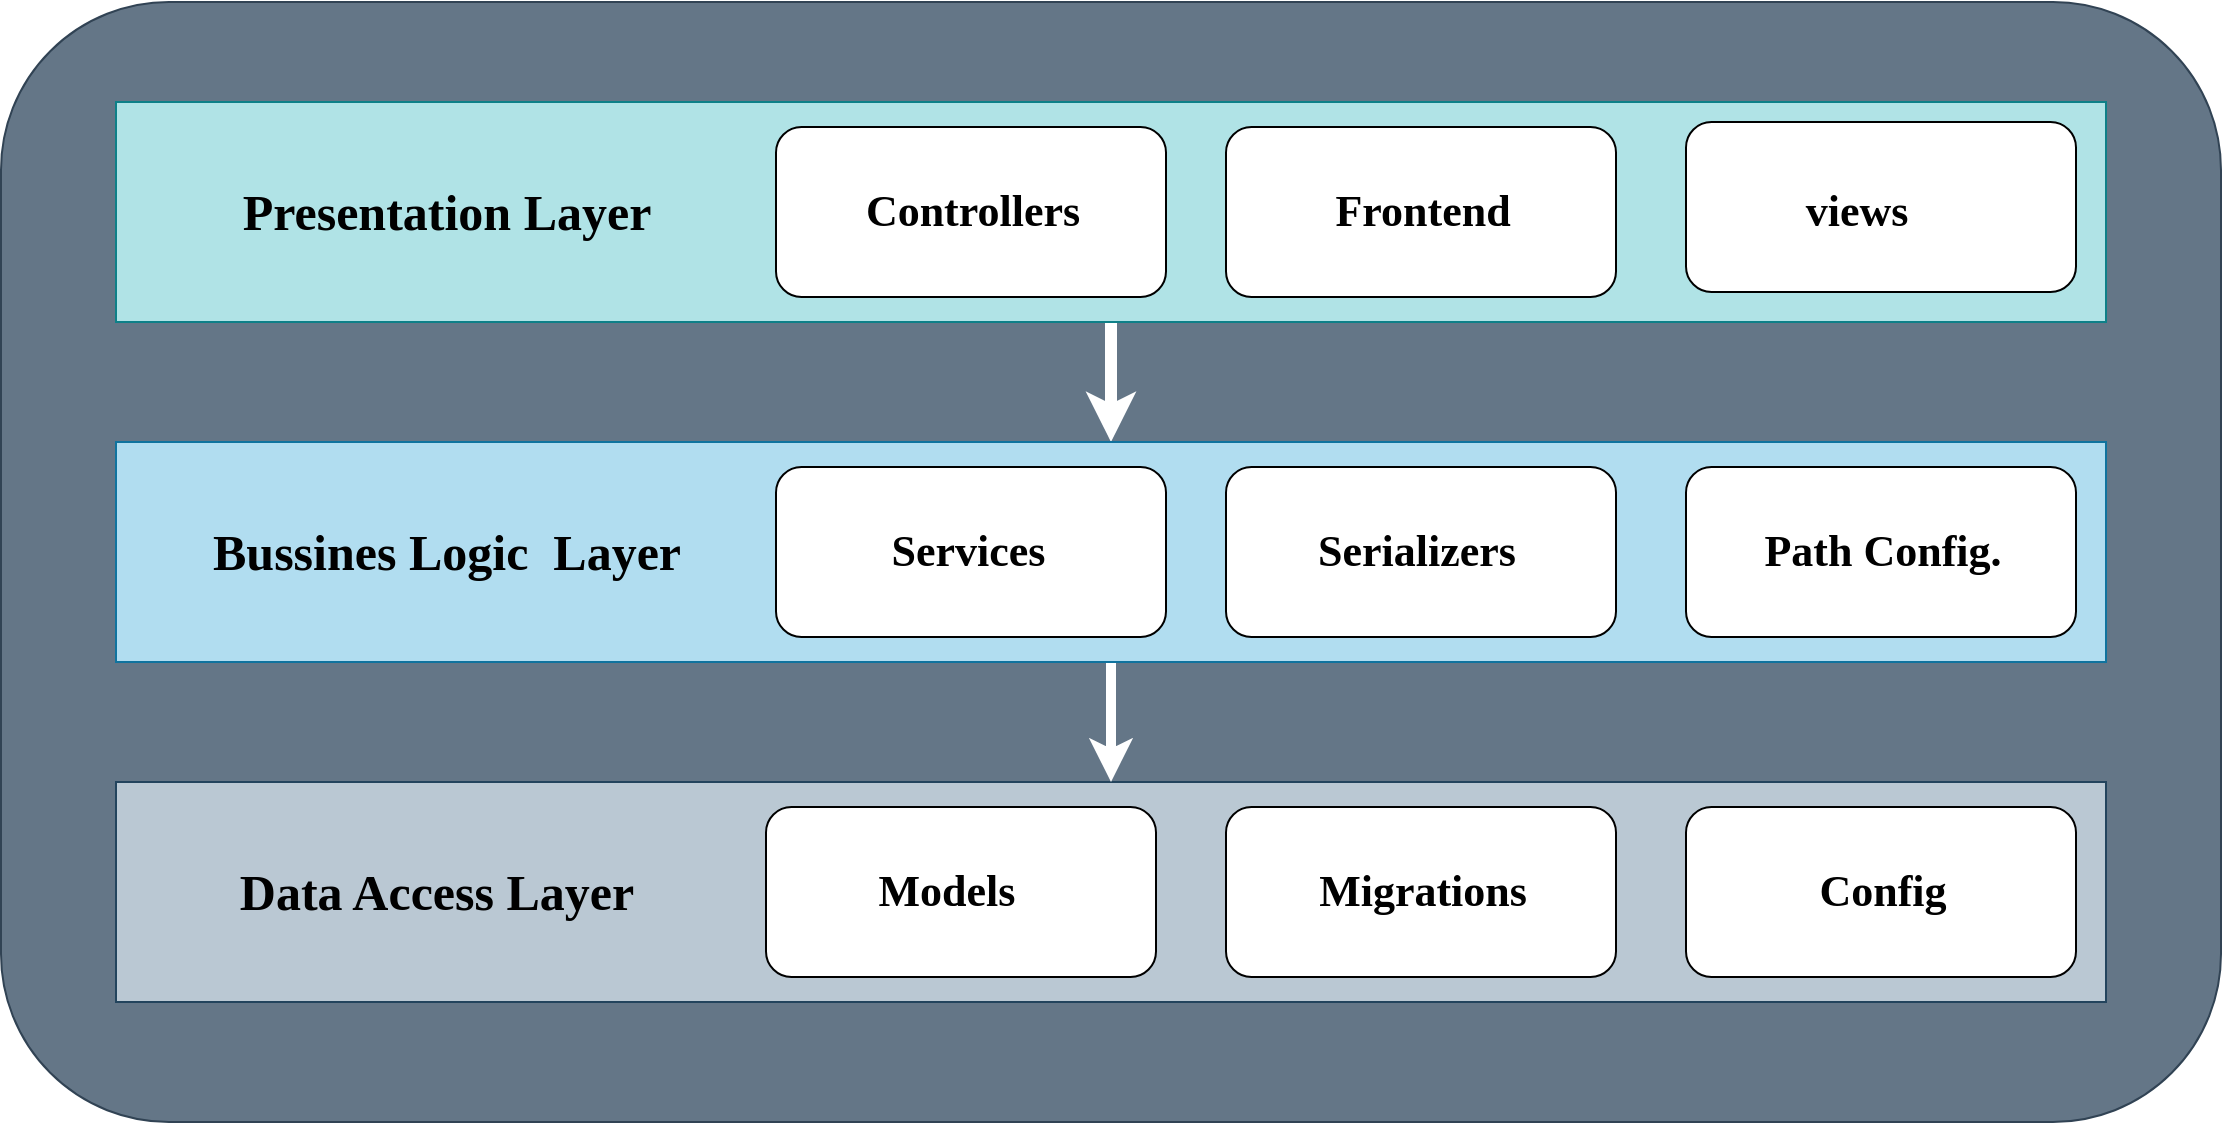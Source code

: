 <mxfile version="24.7.17">
  <diagram name="Page-1" id="tu4xxwA12uY9EScM3jGG">
    <mxGraphModel dx="1036" dy="606" grid="1" gridSize="10" guides="1" tooltips="1" connect="1" arrows="1" fold="1" page="1" pageScale="1" pageWidth="850" pageHeight="1100" math="0" shadow="0">
      <root>
        <mxCell id="0" />
        <mxCell id="1" parent="0" />
        <mxCell id="fpkG0rJU3OVmq5idl9VU-1" value="" style="rounded=1;whiteSpace=wrap;html=1;fillColor=#647687;strokeColor=#314354;fontColor=#ffffff;" parent="1" vertex="1">
          <mxGeometry x="127.5" y="80" width="1110" height="560" as="geometry" />
        </mxCell>
        <mxCell id="fpkG0rJU3OVmq5idl9VU-27" style="edgeStyle=orthogonalEdgeStyle;rounded=0;orthogonalLoop=1;jettySize=auto;html=1;exitX=0.5;exitY=1;exitDx=0;exitDy=0;entryX=0.5;entryY=0;entryDx=0;entryDy=0;strokeWidth=6;fillColor=none;strokeColor=#ffffff;" parent="1" source="fpkG0rJU3OVmq5idl9VU-2" target="fpkG0rJU3OVmq5idl9VU-4" edge="1">
          <mxGeometry relative="1" as="geometry" />
        </mxCell>
        <mxCell id="fpkG0rJU3OVmq5idl9VU-2" value="" style="rounded=0;whiteSpace=wrap;html=1;fillColor=#b0e3e6;strokeColor=#0e8088;" parent="1" vertex="1">
          <mxGeometry x="185" y="130" width="995" height="110" as="geometry" />
        </mxCell>
        <mxCell id="fpkG0rJU3OVmq5idl9VU-3" value="" style="rounded=0;whiteSpace=wrap;html=1;fillColor=#bac8d3;strokeColor=#23445d;" parent="1" vertex="1">
          <mxGeometry x="185" y="470" width="995" height="110" as="geometry" />
        </mxCell>
        <mxCell id="fpkG0rJU3OVmq5idl9VU-28" style="edgeStyle=orthogonalEdgeStyle;rounded=0;orthogonalLoop=1;jettySize=auto;html=1;exitX=0.5;exitY=1;exitDx=0;exitDy=0;entryX=0.5;entryY=0;entryDx=0;entryDy=0;strokeWidth=5;strokeColor=#ffffff;" parent="1" source="fpkG0rJU3OVmq5idl9VU-4" target="fpkG0rJU3OVmq5idl9VU-3" edge="1">
          <mxGeometry relative="1" as="geometry" />
        </mxCell>
        <mxCell id="fpkG0rJU3OVmq5idl9VU-4" value="" style="rounded=0;whiteSpace=wrap;html=1;fillColor=#b1ddf0;strokeColor=#10739e;" parent="1" vertex="1">
          <mxGeometry x="185" y="300" width="995" height="110" as="geometry" />
        </mxCell>
        <mxCell id="fpkG0rJU3OVmq5idl9VU-6" value="&lt;span style=&quot;font-family: &amp;quot;Times New Roman&amp;quot;; font-size: 25px;&quot;&gt;Presentation Layer&lt;/span&gt;" style="text;align=center;fontStyle=1;verticalAlign=middle;spacingLeft=3;spacingRight=3;strokeColor=none;rotatable=0;points=[[0,0.5],[1,0.5]];portConstraint=eastwest;html=1;" parent="1" vertex="1">
          <mxGeometry x="185" y="90" width="330" height="190" as="geometry" />
        </mxCell>
        <mxCell id="fpkG0rJU3OVmq5idl9VU-7" value="&lt;span style=&quot;font-family: &amp;quot;Times New Roman&amp;quot;; font-size: 25px;&quot;&gt;Data Access Layer&lt;/span&gt;" style="text;align=center;fontStyle=1;verticalAlign=middle;spacingLeft=3;spacingRight=3;strokeColor=none;rotatable=0;points=[[0,0.5],[1,0.5]];portConstraint=eastwest;html=1;" parent="1" vertex="1">
          <mxGeometry x="180" y="430" width="330" height="190" as="geometry" />
        </mxCell>
        <mxCell id="fpkG0rJU3OVmq5idl9VU-8" value="&lt;span style=&quot;font-family: &amp;quot;Times New Roman&amp;quot;; font-size: 25px;&quot;&gt;Bussines Logic&amp;nbsp; Layer&lt;/span&gt;" style="text;align=center;fontStyle=1;verticalAlign=middle;spacingLeft=3;spacingRight=3;strokeColor=none;rotatable=0;points=[[0,0.5],[1,0.5]];portConstraint=eastwest;html=1;" parent="1" vertex="1">
          <mxGeometry x="185" y="260" width="330" height="190" as="geometry" />
        </mxCell>
        <mxCell id="fpkG0rJU3OVmq5idl9VU-9" value="" style="rounded=1;whiteSpace=wrap;html=1;" parent="1" vertex="1">
          <mxGeometry x="515" y="142.5" width="195" height="85" as="geometry" />
        </mxCell>
        <mxCell id="fpkG0rJU3OVmq5idl9VU-10" value="" style="rounded=1;whiteSpace=wrap;html=1;" parent="1" vertex="1">
          <mxGeometry x="740" y="142.5" width="195" height="85" as="geometry" />
        </mxCell>
        <mxCell id="fpkG0rJU3OVmq5idl9VU-11" value="" style="rounded=1;whiteSpace=wrap;html=1;" parent="1" vertex="1">
          <mxGeometry x="510" y="482.5" width="195" height="85" as="geometry" />
        </mxCell>
        <mxCell id="fpkG0rJU3OVmq5idl9VU-12" value="" style="rounded=1;whiteSpace=wrap;html=1;" parent="1" vertex="1">
          <mxGeometry x="515" y="312.5" width="195" height="85" as="geometry" />
        </mxCell>
        <mxCell id="fpkG0rJU3OVmq5idl9VU-13" value="" style="rounded=1;whiteSpace=wrap;html=1;" parent="1" vertex="1">
          <mxGeometry x="970" y="140" width="195" height="85" as="geometry" />
        </mxCell>
        <mxCell id="fpkG0rJU3OVmq5idl9VU-14" value="" style="rounded=1;whiteSpace=wrap;html=1;" parent="1" vertex="1">
          <mxGeometry x="740" y="482.5" width="195" height="85" as="geometry" />
        </mxCell>
        <mxCell id="fpkG0rJU3OVmq5idl9VU-15" value="" style="rounded=1;whiteSpace=wrap;html=1;" parent="1" vertex="1">
          <mxGeometry x="740" y="312.5" width="195" height="85" as="geometry" />
        </mxCell>
        <mxCell id="fpkG0rJU3OVmq5idl9VU-16" value="" style="rounded=1;whiteSpace=wrap;html=1;" parent="1" vertex="1">
          <mxGeometry x="970" y="482.5" width="195" height="85" as="geometry" />
        </mxCell>
        <mxCell id="fpkG0rJU3OVmq5idl9VU-17" value="" style="rounded=1;whiteSpace=wrap;html=1;" parent="1" vertex="1">
          <mxGeometry x="970" y="312.5" width="195" height="85" as="geometry" />
        </mxCell>
        <mxCell id="fpkG0rJU3OVmq5idl9VU-18" value="&lt;font face=&quot;Times New Roman&quot; style=&quot;font-size: 22px;&quot;&gt;Controllers&lt;/font&gt;" style="text;align=center;fontStyle=1;verticalAlign=middle;spacingLeft=3;spacingRight=3;strokeColor=none;rotatable=0;points=[[0,0.5],[1,0.5]];portConstraint=eastwest;html=1;" parent="1" vertex="1">
          <mxGeometry x="527.5" y="151" width="170" height="68" as="geometry" />
        </mxCell>
        <mxCell id="fpkG0rJU3OVmq5idl9VU-19" value="&lt;font face=&quot;Times New Roman&quot; style=&quot;font-size: 22px;&quot;&gt;Serializers&lt;/font&gt;" style="text;align=center;fontStyle=1;verticalAlign=middle;spacingLeft=3;spacingRight=3;strokeColor=none;rotatable=0;points=[[0,0.5],[1,0.5]];portConstraint=eastwest;html=1;" parent="1" vertex="1">
          <mxGeometry x="750" y="321" width="170" height="68" as="geometry" />
        </mxCell>
        <mxCell id="fpkG0rJU3OVmq5idl9VU-20" value="&lt;font face=&quot;Times New Roman&quot;&gt;&lt;span style=&quot;font-size: 22px;&quot;&gt;Frontend&lt;/span&gt;&lt;/font&gt;" style="text;align=center;fontStyle=1;verticalAlign=middle;spacingLeft=3;spacingRight=3;strokeColor=none;rotatable=0;points=[[0,0.5],[1,0.5]];portConstraint=eastwest;html=1;" parent="1" vertex="1">
          <mxGeometry x="752.5" y="151" width="170" height="68" as="geometry" />
        </mxCell>
        <mxCell id="fpkG0rJU3OVmq5idl9VU-21" value="&lt;span style=&quot;font-family: &amp;quot;Times New Roman&amp;quot;; font-size: 22px;&quot;&gt;Models&lt;/span&gt;" style="text;align=center;fontStyle=1;verticalAlign=middle;spacingLeft=3;spacingRight=3;strokeColor=none;rotatable=0;points=[[0,0.5],[1,0.5]];portConstraint=eastwest;html=1;" parent="1" vertex="1">
          <mxGeometry x="515" y="491" width="170" height="68" as="geometry" />
        </mxCell>
        <mxCell id="fpkG0rJU3OVmq5idl9VU-22" value="&lt;font face=&quot;Times New Roman&quot; style=&quot;font-size: 22px;&quot;&gt;&amp;nbsp;Services&lt;/font&gt;" style="text;align=center;fontStyle=1;verticalAlign=middle;spacingLeft=3;spacingRight=3;strokeColor=none;rotatable=0;points=[[0,0.5],[1,0.5]];portConstraint=eastwest;html=1;" parent="1" vertex="1">
          <mxGeometry x="522.5" y="321" width="170" height="68" as="geometry" />
        </mxCell>
        <mxCell id="fpkG0rJU3OVmq5idl9VU-23" value="&lt;font face=&quot;Times New Roman&quot; style=&quot;font-size: 22px;&quot;&gt;Config&lt;/font&gt;" style="text;align=center;fontStyle=1;verticalAlign=middle;spacingLeft=3;spacingRight=3;strokeColor=none;rotatable=0;points=[[0,0.5],[1,0.5]];portConstraint=eastwest;html=1;" parent="1" vertex="1">
          <mxGeometry x="982.5" y="491" width="170" height="68" as="geometry" />
        </mxCell>
        <mxCell id="fpkG0rJU3OVmq5idl9VU-24" value="&lt;font face=&quot;Times New Roman&quot; style=&quot;font-size: 22px;&quot;&gt;Path Config.&lt;/font&gt;" style="text;align=center;fontStyle=1;verticalAlign=middle;spacingLeft=3;spacingRight=3;strokeColor=none;rotatable=0;points=[[0,0.5],[1,0.5]];portConstraint=eastwest;html=1;" parent="1" vertex="1">
          <mxGeometry x="982.5" y="321" width="170" height="68" as="geometry" />
        </mxCell>
        <mxCell id="fpkG0rJU3OVmq5idl9VU-25" value="&lt;font face=&quot;Times New Roman&quot; style=&quot;font-size: 22px;&quot;&gt;views&lt;/font&gt;" style="text;align=center;fontStyle=1;verticalAlign=middle;spacingLeft=3;spacingRight=3;strokeColor=none;rotatable=0;points=[[0,0.5],[1,0.5]];portConstraint=eastwest;html=1;" parent="1" vertex="1">
          <mxGeometry x="970" y="151" width="170" height="68" as="geometry" />
        </mxCell>
        <mxCell id="fpkG0rJU3OVmq5idl9VU-26" value="&lt;font face=&quot;Times New Roman&quot; style=&quot;font-size: 22px;&quot;&gt;Migrations&lt;/font&gt;" style="text;align=center;fontStyle=1;verticalAlign=middle;spacingLeft=3;spacingRight=3;strokeColor=none;rotatable=0;points=[[0,0.5],[1,0.5]];portConstraint=eastwest;html=1;" parent="1" vertex="1">
          <mxGeometry x="752.5" y="491" width="170" height="68" as="geometry" />
        </mxCell>
      </root>
    </mxGraphModel>
  </diagram>
</mxfile>
